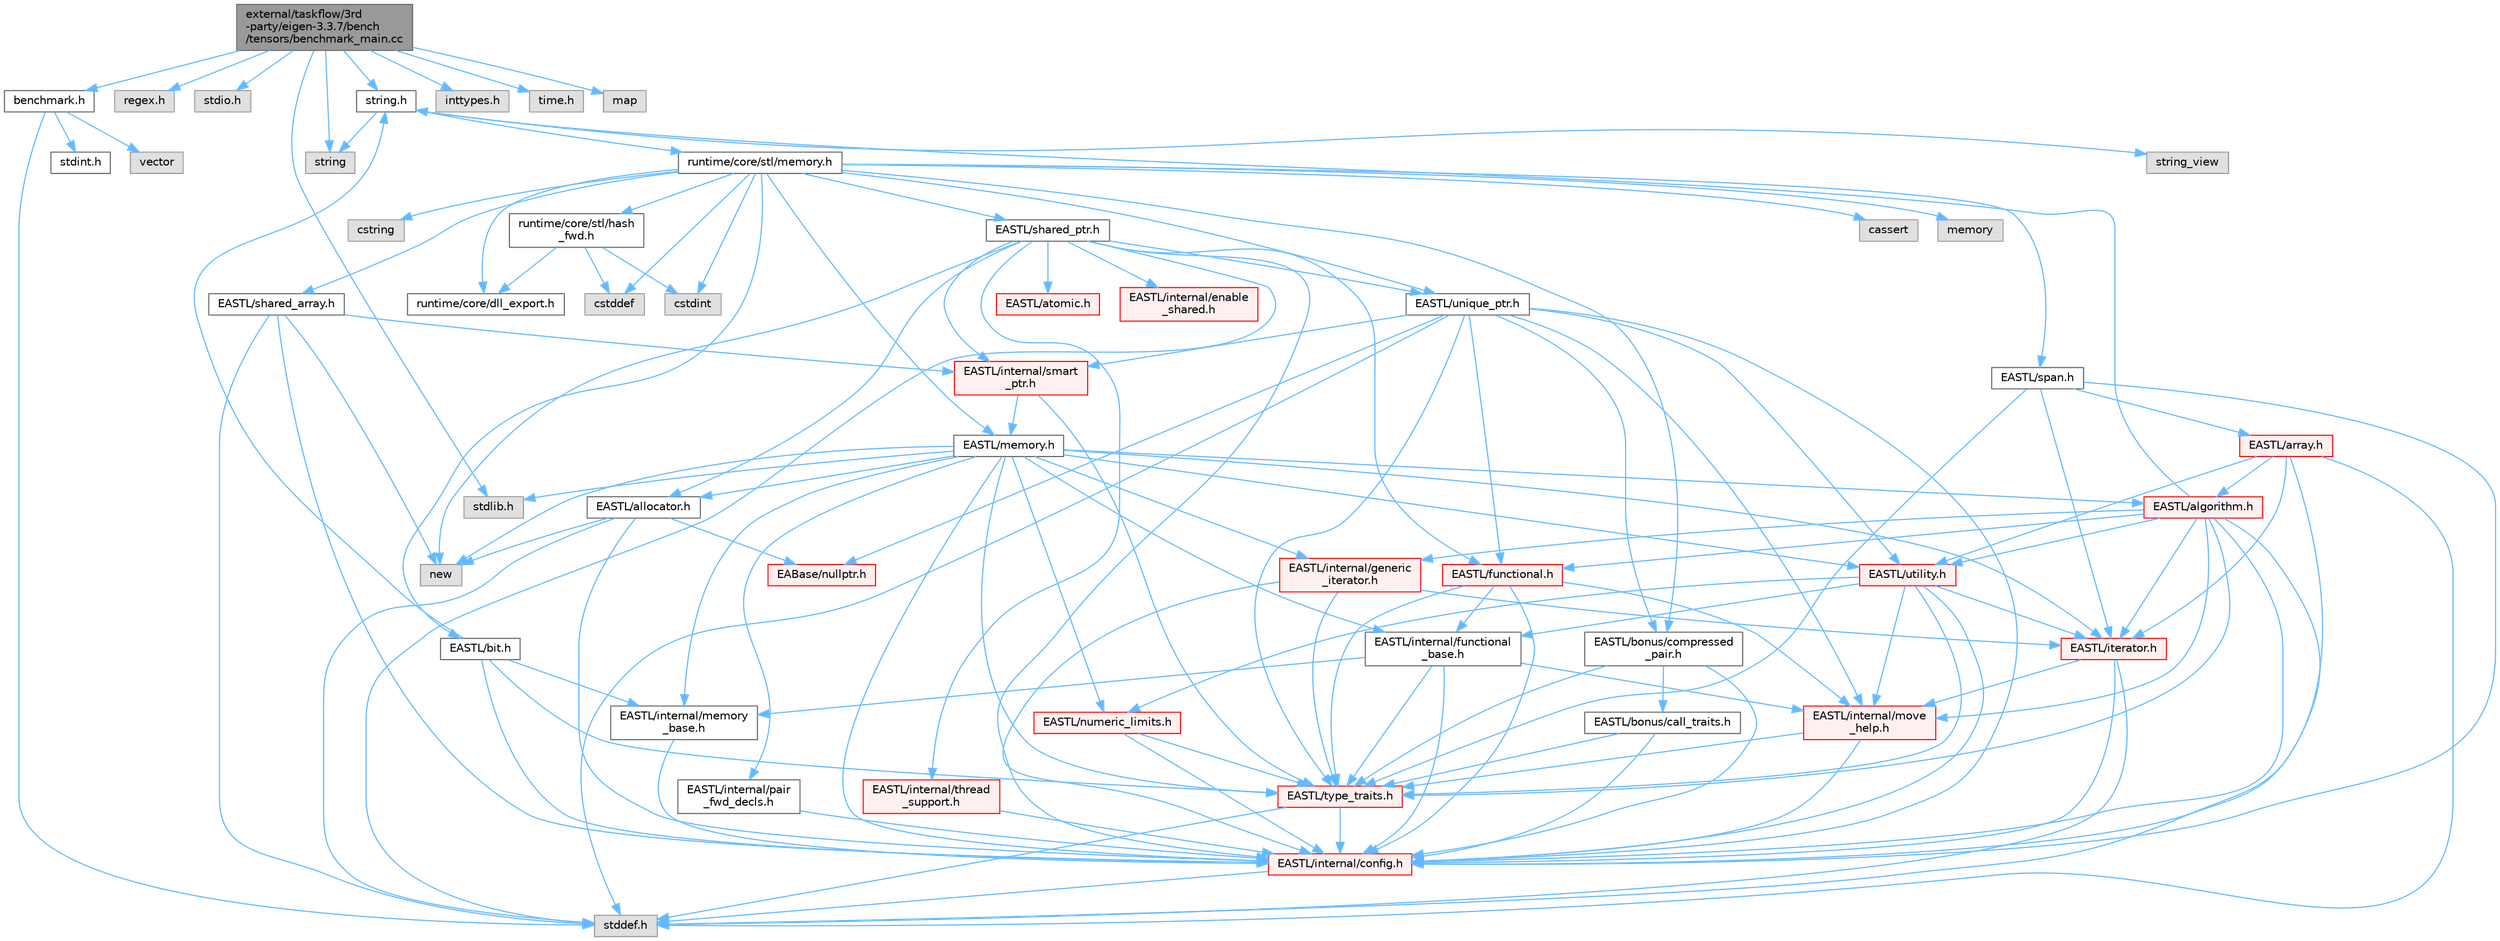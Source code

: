 digraph "external/taskflow/3rd-party/eigen-3.3.7/bench/tensors/benchmark_main.cc"
{
 // LATEX_PDF_SIZE
  bgcolor="transparent";
  edge [fontname=Helvetica,fontsize=10,labelfontname=Helvetica,labelfontsize=10];
  node [fontname=Helvetica,fontsize=10,shape=box,height=0.2,width=0.4];
  Node1 [id="Node000001",label="external/taskflow/3rd\l-party/eigen-3.3.7/bench\l/tensors/benchmark_main.cc",height=0.2,width=0.4,color="gray40", fillcolor="grey60", style="filled", fontcolor="black",tooltip=" "];
  Node1 -> Node2 [id="edge1_Node000001_Node000002",color="steelblue1",style="solid",tooltip=" "];
  Node2 [id="Node000002",label="benchmark.h",height=0.2,width=0.4,color="grey40", fillcolor="white", style="filled",URL="$benchmark_8h.html",tooltip=" "];
  Node2 -> Node3 [id="edge2_Node000002_Node000003",color="steelblue1",style="solid",tooltip=" "];
  Node3 [id="Node000003",label="stddef.h",height=0.2,width=0.4,color="grey60", fillcolor="#E0E0E0", style="filled",tooltip=" "];
  Node2 -> Node4 [id="edge3_Node000002_Node000004",color="steelblue1",style="solid",tooltip=" "];
  Node4 [id="Node000004",label="stdint.h",height=0.2,width=0.4,color="grey40", fillcolor="white", style="filled",URL="$stdint_8h.html",tooltip=" "];
  Node2 -> Node5 [id="edge4_Node000002_Node000005",color="steelblue1",style="solid",tooltip=" "];
  Node5 [id="Node000005",label="vector",height=0.2,width=0.4,color="grey60", fillcolor="#E0E0E0", style="filled",tooltip=" "];
  Node1 -> Node6 [id="edge5_Node000001_Node000006",color="steelblue1",style="solid",tooltip=" "];
  Node6 [id="Node000006",label="regex.h",height=0.2,width=0.4,color="grey60", fillcolor="#E0E0E0", style="filled",tooltip=" "];
  Node1 -> Node7 [id="edge6_Node000001_Node000007",color="steelblue1",style="solid",tooltip=" "];
  Node7 [id="Node000007",label="stdio.h",height=0.2,width=0.4,color="grey60", fillcolor="#E0E0E0", style="filled",tooltip=" "];
  Node1 -> Node8 [id="edge7_Node000001_Node000008",color="steelblue1",style="solid",tooltip=" "];
  Node8 [id="Node000008",label="stdlib.h",height=0.2,width=0.4,color="grey60", fillcolor="#E0E0E0", style="filled",tooltip=" "];
  Node1 -> Node9 [id="edge8_Node000001_Node000009",color="steelblue1",style="solid",tooltip=" "];
  Node9 [id="Node000009",label="string.h",height=0.2,width=0.4,color="grey40", fillcolor="white", style="filled",URL="$string_8h.html",tooltip=" "];
  Node9 -> Node10 [id="edge9_Node000009_Node000010",color="steelblue1",style="solid",tooltip=" "];
  Node10 [id="Node000010",label="string",height=0.2,width=0.4,color="grey60", fillcolor="#E0E0E0", style="filled",tooltip=" "];
  Node9 -> Node11 [id="edge10_Node000009_Node000011",color="steelblue1",style="solid",tooltip=" "];
  Node11 [id="Node000011",label="string_view",height=0.2,width=0.4,color="grey60", fillcolor="#E0E0E0", style="filled",tooltip=" "];
  Node9 -> Node12 [id="edge11_Node000009_Node000012",color="steelblue1",style="solid",tooltip=" "];
  Node12 [id="Node000012",label="runtime/core/stl/memory.h",height=0.2,width=0.4,color="grey40", fillcolor="white", style="filled",URL="$runtime_2core_2stl_2memory_8h.html",tooltip=" "];
  Node12 -> Node13 [id="edge12_Node000012_Node000013",color="steelblue1",style="solid",tooltip=" "];
  Node13 [id="Node000013",label="cstddef",height=0.2,width=0.4,color="grey60", fillcolor="#E0E0E0", style="filled",tooltip=" "];
  Node12 -> Node14 [id="edge13_Node000012_Node000014",color="steelblue1",style="solid",tooltip=" "];
  Node14 [id="Node000014",label="cstdint",height=0.2,width=0.4,color="grey60", fillcolor="#E0E0E0", style="filled",tooltip=" "];
  Node12 -> Node15 [id="edge14_Node000012_Node000015",color="steelblue1",style="solid",tooltip=" "];
  Node15 [id="Node000015",label="cassert",height=0.2,width=0.4,color="grey60", fillcolor="#E0E0E0", style="filled",tooltip=" "];
  Node12 -> Node16 [id="edge15_Node000012_Node000016",color="steelblue1",style="solid",tooltip=" "];
  Node16 [id="Node000016",label="memory",height=0.2,width=0.4,color="grey60", fillcolor="#E0E0E0", style="filled",tooltip=" "];
  Node12 -> Node17 [id="edge16_Node000012_Node000017",color="steelblue1",style="solid",tooltip=" "];
  Node17 [id="Node000017",label="cstring",height=0.2,width=0.4,color="grey60", fillcolor="#E0E0E0", style="filled",tooltip=" "];
  Node12 -> Node18 [id="edge17_Node000012_Node000018",color="steelblue1",style="solid",tooltip=" "];
  Node18 [id="Node000018",label="EASTL/bit.h",height=0.2,width=0.4,color="grey40", fillcolor="white", style="filled",URL="$bit_8h.html",tooltip=" "];
  Node18 -> Node19 [id="edge18_Node000018_Node000019",color="steelblue1",style="solid",tooltip=" "];
  Node19 [id="Node000019",label="EASTL/internal/config.h",height=0.2,width=0.4,color="red", fillcolor="#FFF0F0", style="filled",URL="$runtime_2_e_a_s_t_l_2include_2_e_a_s_t_l_2internal_2config_8h.html",tooltip=" "];
  Node19 -> Node3 [id="edge19_Node000019_Node000003",color="steelblue1",style="solid",tooltip=" "];
  Node18 -> Node27 [id="edge20_Node000018_Node000027",color="steelblue1",style="solid",tooltip=" "];
  Node27 [id="Node000027",label="EASTL/internal/memory\l_base.h",height=0.2,width=0.4,color="grey40", fillcolor="white", style="filled",URL="$memory__base_8h.html",tooltip=" "];
  Node27 -> Node19 [id="edge21_Node000027_Node000019",color="steelblue1",style="solid",tooltip=" "];
  Node18 -> Node28 [id="edge22_Node000018_Node000028",color="steelblue1",style="solid",tooltip=" "];
  Node28 [id="Node000028",label="EASTL/type_traits.h",height=0.2,width=0.4,color="red", fillcolor="#FFF0F0", style="filled",URL="$_e_a_s_t_l_2include_2_e_a_s_t_l_2type__traits_8h.html",tooltip=" "];
  Node28 -> Node19 [id="edge23_Node000028_Node000019",color="steelblue1",style="solid",tooltip=" "];
  Node28 -> Node3 [id="edge24_Node000028_Node000003",color="steelblue1",style="solid",tooltip=" "];
  Node18 -> Node9 [id="edge25_Node000018_Node000009",color="steelblue1",style="solid",tooltip=" "];
  Node12 -> Node38 [id="edge26_Node000012_Node000038",color="steelblue1",style="solid",tooltip=" "];
  Node38 [id="Node000038",label="EASTL/memory.h",height=0.2,width=0.4,color="grey40", fillcolor="white", style="filled",URL="$runtime_2_e_a_s_t_l_2include_2_e_a_s_t_l_2memory_8h.html",tooltip=" "];
  Node38 -> Node19 [id="edge27_Node000038_Node000019",color="steelblue1",style="solid",tooltip=" "];
  Node38 -> Node27 [id="edge28_Node000038_Node000027",color="steelblue1",style="solid",tooltip=" "];
  Node38 -> Node39 [id="edge29_Node000038_Node000039",color="steelblue1",style="solid",tooltip=" "];
  Node39 [id="Node000039",label="EASTL/internal/generic\l_iterator.h",height=0.2,width=0.4,color="red", fillcolor="#FFF0F0", style="filled",URL="$generic__iterator_8h.html",tooltip=" "];
  Node39 -> Node19 [id="edge30_Node000039_Node000019",color="steelblue1",style="solid",tooltip=" "];
  Node39 -> Node40 [id="edge31_Node000039_Node000040",color="steelblue1",style="solid",tooltip=" "];
  Node40 [id="Node000040",label="EASTL/iterator.h",height=0.2,width=0.4,color="red", fillcolor="#FFF0F0", style="filled",URL="$_e_a_s_t_l_2include_2_e_a_s_t_l_2iterator_8h.html",tooltip=" "];
  Node40 -> Node19 [id="edge32_Node000040_Node000019",color="steelblue1",style="solid",tooltip=" "];
  Node40 -> Node41 [id="edge33_Node000040_Node000041",color="steelblue1",style="solid",tooltip=" "];
  Node41 [id="Node000041",label="EASTL/internal/move\l_help.h",height=0.2,width=0.4,color="red", fillcolor="#FFF0F0", style="filled",URL="$move__help_8h.html",tooltip=" "];
  Node41 -> Node19 [id="edge34_Node000041_Node000019",color="steelblue1",style="solid",tooltip=" "];
  Node41 -> Node28 [id="edge35_Node000041_Node000028",color="steelblue1",style="solid",tooltip=" "];
  Node40 -> Node3 [id="edge36_Node000040_Node000003",color="steelblue1",style="solid",tooltip=" "];
  Node39 -> Node28 [id="edge37_Node000039_Node000028",color="steelblue1",style="solid",tooltip=" "];
  Node38 -> Node43 [id="edge38_Node000038_Node000043",color="steelblue1",style="solid",tooltip=" "];
  Node43 [id="Node000043",label="EASTL/internal/pair\l_fwd_decls.h",height=0.2,width=0.4,color="grey40", fillcolor="white", style="filled",URL="$pair__fwd__decls_8h.html",tooltip=" "];
  Node43 -> Node19 [id="edge39_Node000043_Node000019",color="steelblue1",style="solid",tooltip=" "];
  Node38 -> Node44 [id="edge40_Node000038_Node000044",color="steelblue1",style="solid",tooltip=" "];
  Node44 [id="Node000044",label="EASTL/internal/functional\l_base.h",height=0.2,width=0.4,color="grey40", fillcolor="white", style="filled",URL="$functional__base_8h.html",tooltip=" "];
  Node44 -> Node19 [id="edge41_Node000044_Node000019",color="steelblue1",style="solid",tooltip=" "];
  Node44 -> Node27 [id="edge42_Node000044_Node000027",color="steelblue1",style="solid",tooltip=" "];
  Node44 -> Node41 [id="edge43_Node000044_Node000041",color="steelblue1",style="solid",tooltip=" "];
  Node44 -> Node28 [id="edge44_Node000044_Node000028",color="steelblue1",style="solid",tooltip=" "];
  Node38 -> Node45 [id="edge45_Node000038_Node000045",color="steelblue1",style="solid",tooltip=" "];
  Node45 [id="Node000045",label="EASTL/algorithm.h",height=0.2,width=0.4,color="red", fillcolor="#FFF0F0", style="filled",URL="$_e_a_s_t_l_2include_2_e_a_s_t_l_2algorithm_8h.html",tooltip=" "];
  Node45 -> Node19 [id="edge46_Node000045_Node000019",color="steelblue1",style="solid",tooltip=" "];
  Node45 -> Node28 [id="edge47_Node000045_Node000028",color="steelblue1",style="solid",tooltip=" "];
  Node45 -> Node41 [id="edge48_Node000045_Node000041",color="steelblue1",style="solid",tooltip=" "];
  Node45 -> Node40 [id="edge49_Node000045_Node000040",color="steelblue1",style="solid",tooltip=" "];
  Node45 -> Node48 [id="edge50_Node000045_Node000048",color="steelblue1",style="solid",tooltip=" "];
  Node48 [id="Node000048",label="EASTL/functional.h",height=0.2,width=0.4,color="red", fillcolor="#FFF0F0", style="filled",URL="$_e_a_s_t_l_2include_2_e_a_s_t_l_2functional_8h.html",tooltip=" "];
  Node48 -> Node19 [id="edge51_Node000048_Node000019",color="steelblue1",style="solid",tooltip=" "];
  Node48 -> Node41 [id="edge52_Node000048_Node000041",color="steelblue1",style="solid",tooltip=" "];
  Node48 -> Node28 [id="edge53_Node000048_Node000028",color="steelblue1",style="solid",tooltip=" "];
  Node48 -> Node44 [id="edge54_Node000048_Node000044",color="steelblue1",style="solid",tooltip=" "];
  Node45 -> Node55 [id="edge55_Node000045_Node000055",color="steelblue1",style="solid",tooltip=" "];
  Node55 [id="Node000055",label="EASTL/utility.h",height=0.2,width=0.4,color="red", fillcolor="#FFF0F0", style="filled",URL="$runtime_2_e_a_s_t_l_2include_2_e_a_s_t_l_2utility_8h.html",tooltip=" "];
  Node55 -> Node19 [id="edge56_Node000055_Node000019",color="steelblue1",style="solid",tooltip=" "];
  Node55 -> Node28 [id="edge57_Node000055_Node000028",color="steelblue1",style="solid",tooltip=" "];
  Node55 -> Node40 [id="edge58_Node000055_Node000040",color="steelblue1",style="solid",tooltip=" "];
  Node55 -> Node56 [id="edge59_Node000055_Node000056",color="steelblue1",style="solid",tooltip=" "];
  Node56 [id="Node000056",label="EASTL/numeric_limits.h",height=0.2,width=0.4,color="red", fillcolor="#FFF0F0", style="filled",URL="$numeric__limits_8h.html",tooltip=" "];
  Node56 -> Node19 [id="edge60_Node000056_Node000019",color="steelblue1",style="solid",tooltip=" "];
  Node56 -> Node28 [id="edge61_Node000056_Node000028",color="steelblue1",style="solid",tooltip=" "];
  Node55 -> Node44 [id="edge62_Node000055_Node000044",color="steelblue1",style="solid",tooltip=" "];
  Node55 -> Node41 [id="edge63_Node000055_Node000041",color="steelblue1",style="solid",tooltip=" "];
  Node45 -> Node39 [id="edge64_Node000045_Node000039",color="steelblue1",style="solid",tooltip=" "];
  Node45 -> Node3 [id="edge65_Node000045_Node000003",color="steelblue1",style="solid",tooltip=" "];
  Node45 -> Node9 [id="edge66_Node000045_Node000009",color="steelblue1",style="solid",tooltip=" "];
  Node38 -> Node28 [id="edge67_Node000038_Node000028",color="steelblue1",style="solid",tooltip=" "];
  Node38 -> Node52 [id="edge68_Node000038_Node000052",color="steelblue1",style="solid",tooltip=" "];
  Node52 [id="Node000052",label="EASTL/allocator.h",height=0.2,width=0.4,color="grey40", fillcolor="white", style="filled",URL="$runtime_2_e_a_s_t_l_2include_2_e_a_s_t_l_2allocator_8h.html",tooltip=" "];
  Node52 -> Node19 [id="edge69_Node000052_Node000019",color="steelblue1",style="solid",tooltip=" "];
  Node52 -> Node30 [id="edge70_Node000052_Node000030",color="steelblue1",style="solid",tooltip=" "];
  Node30 [id="Node000030",label="EABase/nullptr.h",height=0.2,width=0.4,color="red", fillcolor="#FFF0F0", style="filled",URL="$nullptr_8h.html",tooltip=" "];
  Node52 -> Node3 [id="edge71_Node000052_Node000003",color="steelblue1",style="solid",tooltip=" "];
  Node52 -> Node53 [id="edge72_Node000052_Node000053",color="steelblue1",style="solid",tooltip=" "];
  Node53 [id="Node000053",label="new",height=0.2,width=0.4,color="grey60", fillcolor="#E0E0E0", style="filled",tooltip=" "];
  Node38 -> Node40 [id="edge73_Node000038_Node000040",color="steelblue1",style="solid",tooltip=" "];
  Node38 -> Node55 [id="edge74_Node000038_Node000055",color="steelblue1",style="solid",tooltip=" "];
  Node38 -> Node56 [id="edge75_Node000038_Node000056",color="steelblue1",style="solid",tooltip=" "];
  Node38 -> Node8 [id="edge76_Node000038_Node000008",color="steelblue1",style="solid",tooltip=" "];
  Node38 -> Node53 [id="edge77_Node000038_Node000053",color="steelblue1",style="solid",tooltip=" "];
  Node12 -> Node65 [id="edge78_Node000012_Node000065",color="steelblue1",style="solid",tooltip=" "];
  Node65 [id="Node000065",label="EASTL/shared_array.h",height=0.2,width=0.4,color="grey40", fillcolor="white", style="filled",URL="$shared__array_8h.html",tooltip=" "];
  Node65 -> Node19 [id="edge79_Node000065_Node000019",color="steelblue1",style="solid",tooltip=" "];
  Node65 -> Node66 [id="edge80_Node000065_Node000066",color="steelblue1",style="solid",tooltip=" "];
  Node66 [id="Node000066",label="EASTL/internal/smart\l_ptr.h",height=0.2,width=0.4,color="red", fillcolor="#FFF0F0", style="filled",URL="$smart__ptr_8h.html",tooltip=" "];
  Node66 -> Node38 [id="edge81_Node000066_Node000038",color="steelblue1",style="solid",tooltip=" "];
  Node66 -> Node28 [id="edge82_Node000066_Node000028",color="steelblue1",style="solid",tooltip=" "];
  Node65 -> Node53 [id="edge83_Node000065_Node000053",color="steelblue1",style="solid",tooltip=" "];
  Node65 -> Node3 [id="edge84_Node000065_Node000003",color="steelblue1",style="solid",tooltip=" "];
  Node12 -> Node68 [id="edge85_Node000012_Node000068",color="steelblue1",style="solid",tooltip=" "];
  Node68 [id="Node000068",label="EASTL/unique_ptr.h",height=0.2,width=0.4,color="grey40", fillcolor="white", style="filled",URL="$unique__ptr_8h.html",tooltip=" "];
  Node68 -> Node30 [id="edge86_Node000068_Node000030",color="steelblue1",style="solid",tooltip=" "];
  Node68 -> Node69 [id="edge87_Node000068_Node000069",color="steelblue1",style="solid",tooltip=" "];
  Node69 [id="Node000069",label="EASTL/bonus/compressed\l_pair.h",height=0.2,width=0.4,color="grey40", fillcolor="white", style="filled",URL="$compressed__pair_8h.html",tooltip=" "];
  Node69 -> Node19 [id="edge88_Node000069_Node000019",color="steelblue1",style="solid",tooltip=" "];
  Node69 -> Node28 [id="edge89_Node000069_Node000028",color="steelblue1",style="solid",tooltip=" "];
  Node69 -> Node70 [id="edge90_Node000069_Node000070",color="steelblue1",style="solid",tooltip=" "];
  Node70 [id="Node000070",label="EASTL/bonus/call_traits.h",height=0.2,width=0.4,color="grey40", fillcolor="white", style="filled",URL="$call__traits_8h.html",tooltip=" "];
  Node70 -> Node19 [id="edge91_Node000070_Node000019",color="steelblue1",style="solid",tooltip=" "];
  Node70 -> Node28 [id="edge92_Node000070_Node000028",color="steelblue1",style="solid",tooltip=" "];
  Node68 -> Node48 [id="edge93_Node000068_Node000048",color="steelblue1",style="solid",tooltip=" "];
  Node68 -> Node19 [id="edge94_Node000068_Node000019",color="steelblue1",style="solid",tooltip=" "];
  Node68 -> Node41 [id="edge95_Node000068_Node000041",color="steelblue1",style="solid",tooltip=" "];
  Node68 -> Node66 [id="edge96_Node000068_Node000066",color="steelblue1",style="solid",tooltip=" "];
  Node68 -> Node28 [id="edge97_Node000068_Node000028",color="steelblue1",style="solid",tooltip=" "];
  Node68 -> Node55 [id="edge98_Node000068_Node000055",color="steelblue1",style="solid",tooltip=" "];
  Node68 -> Node3 [id="edge99_Node000068_Node000003",color="steelblue1",style="solid",tooltip=" "];
  Node12 -> Node71 [id="edge100_Node000012_Node000071",color="steelblue1",style="solid",tooltip=" "];
  Node71 [id="Node000071",label="EASTL/shared_ptr.h",height=0.2,width=0.4,color="grey40", fillcolor="white", style="filled",URL="$shared__ptr_8h.html",tooltip=" "];
  Node71 -> Node19 [id="edge101_Node000071_Node000019",color="steelblue1",style="solid",tooltip=" "];
  Node71 -> Node66 [id="edge102_Node000071_Node000066",color="steelblue1",style="solid",tooltip=" "];
  Node71 -> Node72 [id="edge103_Node000071_Node000072",color="steelblue1",style="solid",tooltip=" "];
  Node72 [id="Node000072",label="EASTL/internal/thread\l_support.h",height=0.2,width=0.4,color="red", fillcolor="#FFF0F0", style="filled",URL="$thread__support_8h.html",tooltip=" "];
  Node72 -> Node19 [id="edge104_Node000072_Node000019",color="steelblue1",style="solid",tooltip=" "];
  Node71 -> Node68 [id="edge105_Node000071_Node000068",color="steelblue1",style="solid",tooltip=" "];
  Node71 -> Node48 [id="edge106_Node000071_Node000048",color="steelblue1",style="solid",tooltip=" "];
  Node71 -> Node52 [id="edge107_Node000071_Node000052",color="steelblue1",style="solid",tooltip=" "];
  Node71 -> Node73 [id="edge108_Node000071_Node000073",color="steelblue1",style="solid",tooltip=" "];
  Node73 [id="Node000073",label="EASTL/atomic.h",height=0.2,width=0.4,color="red", fillcolor="#FFF0F0", style="filled",URL="$runtime_2_e_a_s_t_l_2include_2_e_a_s_t_l_2atomic_8h.html",tooltip=" "];
  Node71 -> Node53 [id="edge109_Node000071_Node000053",color="steelblue1",style="solid",tooltip=" "];
  Node71 -> Node3 [id="edge110_Node000071_Node000003",color="steelblue1",style="solid",tooltip=" "];
  Node71 -> Node150 [id="edge111_Node000071_Node000150",color="steelblue1",style="solid",tooltip=" "];
  Node150 [id="Node000150",label="EASTL/internal/enable\l_shared.h",height=0.2,width=0.4,color="red", fillcolor="#FFF0F0", style="filled",URL="$enable__shared_8h.html",tooltip=" "];
  Node12 -> Node151 [id="edge112_Node000012_Node000151",color="steelblue1",style="solid",tooltip=" "];
  Node151 [id="Node000151",label="EASTL/span.h",height=0.2,width=0.4,color="grey40", fillcolor="white", style="filled",URL="$span_8h.html",tooltip=" "];
  Node151 -> Node19 [id="edge113_Node000151_Node000019",color="steelblue1",style="solid",tooltip=" "];
  Node151 -> Node28 [id="edge114_Node000151_Node000028",color="steelblue1",style="solid",tooltip=" "];
  Node151 -> Node40 [id="edge115_Node000151_Node000040",color="steelblue1",style="solid",tooltip=" "];
  Node151 -> Node152 [id="edge116_Node000151_Node000152",color="steelblue1",style="solid",tooltip=" "];
  Node152 [id="Node000152",label="EASTL/array.h",height=0.2,width=0.4,color="red", fillcolor="#FFF0F0", style="filled",URL="$runtime_2_e_a_s_t_l_2include_2_e_a_s_t_l_2array_8h.html",tooltip=" "];
  Node152 -> Node19 [id="edge117_Node000152_Node000019",color="steelblue1",style="solid",tooltip=" "];
  Node152 -> Node40 [id="edge118_Node000152_Node000040",color="steelblue1",style="solid",tooltip=" "];
  Node152 -> Node45 [id="edge119_Node000152_Node000045",color="steelblue1",style="solid",tooltip=" "];
  Node152 -> Node55 [id="edge120_Node000152_Node000055",color="steelblue1",style="solid",tooltip=" "];
  Node152 -> Node3 [id="edge121_Node000152_Node000003",color="steelblue1",style="solid",tooltip=" "];
  Node12 -> Node69 [id="edge122_Node000012_Node000069",color="steelblue1",style="solid",tooltip=" "];
  Node12 -> Node154 [id="edge123_Node000012_Node000154",color="steelblue1",style="solid",tooltip=" "];
  Node154 [id="Node000154",label="runtime/core/dll_export.h",height=0.2,width=0.4,color="grey40", fillcolor="white", style="filled",URL="$dll__export_8h.html",tooltip=" "];
  Node12 -> Node155 [id="edge124_Node000012_Node000155",color="steelblue1",style="solid",tooltip=" "];
  Node155 [id="Node000155",label="runtime/core/stl/hash\l_fwd.h",height=0.2,width=0.4,color="grey40", fillcolor="white", style="filled",URL="$hash__fwd_8h.html",tooltip=" "];
  Node155 -> Node13 [id="edge125_Node000155_Node000013",color="steelblue1",style="solid",tooltip=" "];
  Node155 -> Node14 [id="edge126_Node000155_Node000014",color="steelblue1",style="solid",tooltip=" "];
  Node155 -> Node154 [id="edge127_Node000155_Node000154",color="steelblue1",style="solid",tooltip=" "];
  Node1 -> Node10 [id="edge128_Node000001_Node000010",color="steelblue1",style="solid",tooltip=" "];
  Node1 -> Node156 [id="edge129_Node000001_Node000156",color="steelblue1",style="solid",tooltip=" "];
  Node156 [id="Node000156",label="inttypes.h",height=0.2,width=0.4,color="grey60", fillcolor="#E0E0E0", style="filled",tooltip=" "];
  Node1 -> Node157 [id="edge130_Node000001_Node000157",color="steelblue1",style="solid",tooltip=" "];
  Node157 [id="Node000157",label="time.h",height=0.2,width=0.4,color="grey60", fillcolor="#E0E0E0", style="filled",tooltip=" "];
  Node1 -> Node158 [id="edge131_Node000001_Node000158",color="steelblue1",style="solid",tooltip=" "];
  Node158 [id="Node000158",label="map",height=0.2,width=0.4,color="grey60", fillcolor="#E0E0E0", style="filled",tooltip=" "];
}
